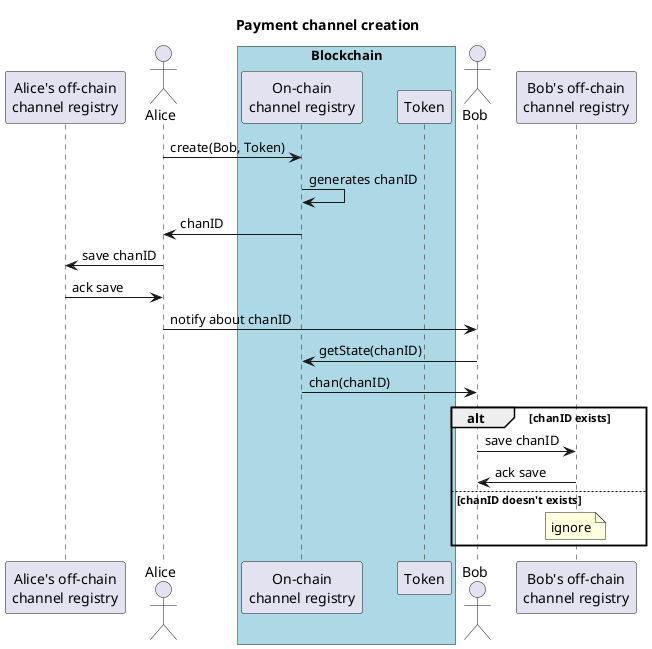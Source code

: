 @startuml
title Payment channel creation

participant "Alice's off-chain\nchannel registry" as Areg
actor Alice as A

box "Blockchain" #lightblue
    participant "On-chain\nchannel registry" as reg
    participant "Token" as token
end box

actor Bob as B
participant "Bob's off-chain\nchannel registry" as Breg

A -> reg: create(Bob, Token)
reg -> reg: generates chanID
reg -> A: chanID
A -> Areg: save chanID
Areg -> A: ack save
A -> B: notify about chanID
B -> reg: getState(chanID)
reg -> B: chan(chanID)
alt chanID exists
B -> Breg: save chanID
Breg -> B: ack save
else chanID doesn't exists
    note over Breg: ignore
end
@enduml
